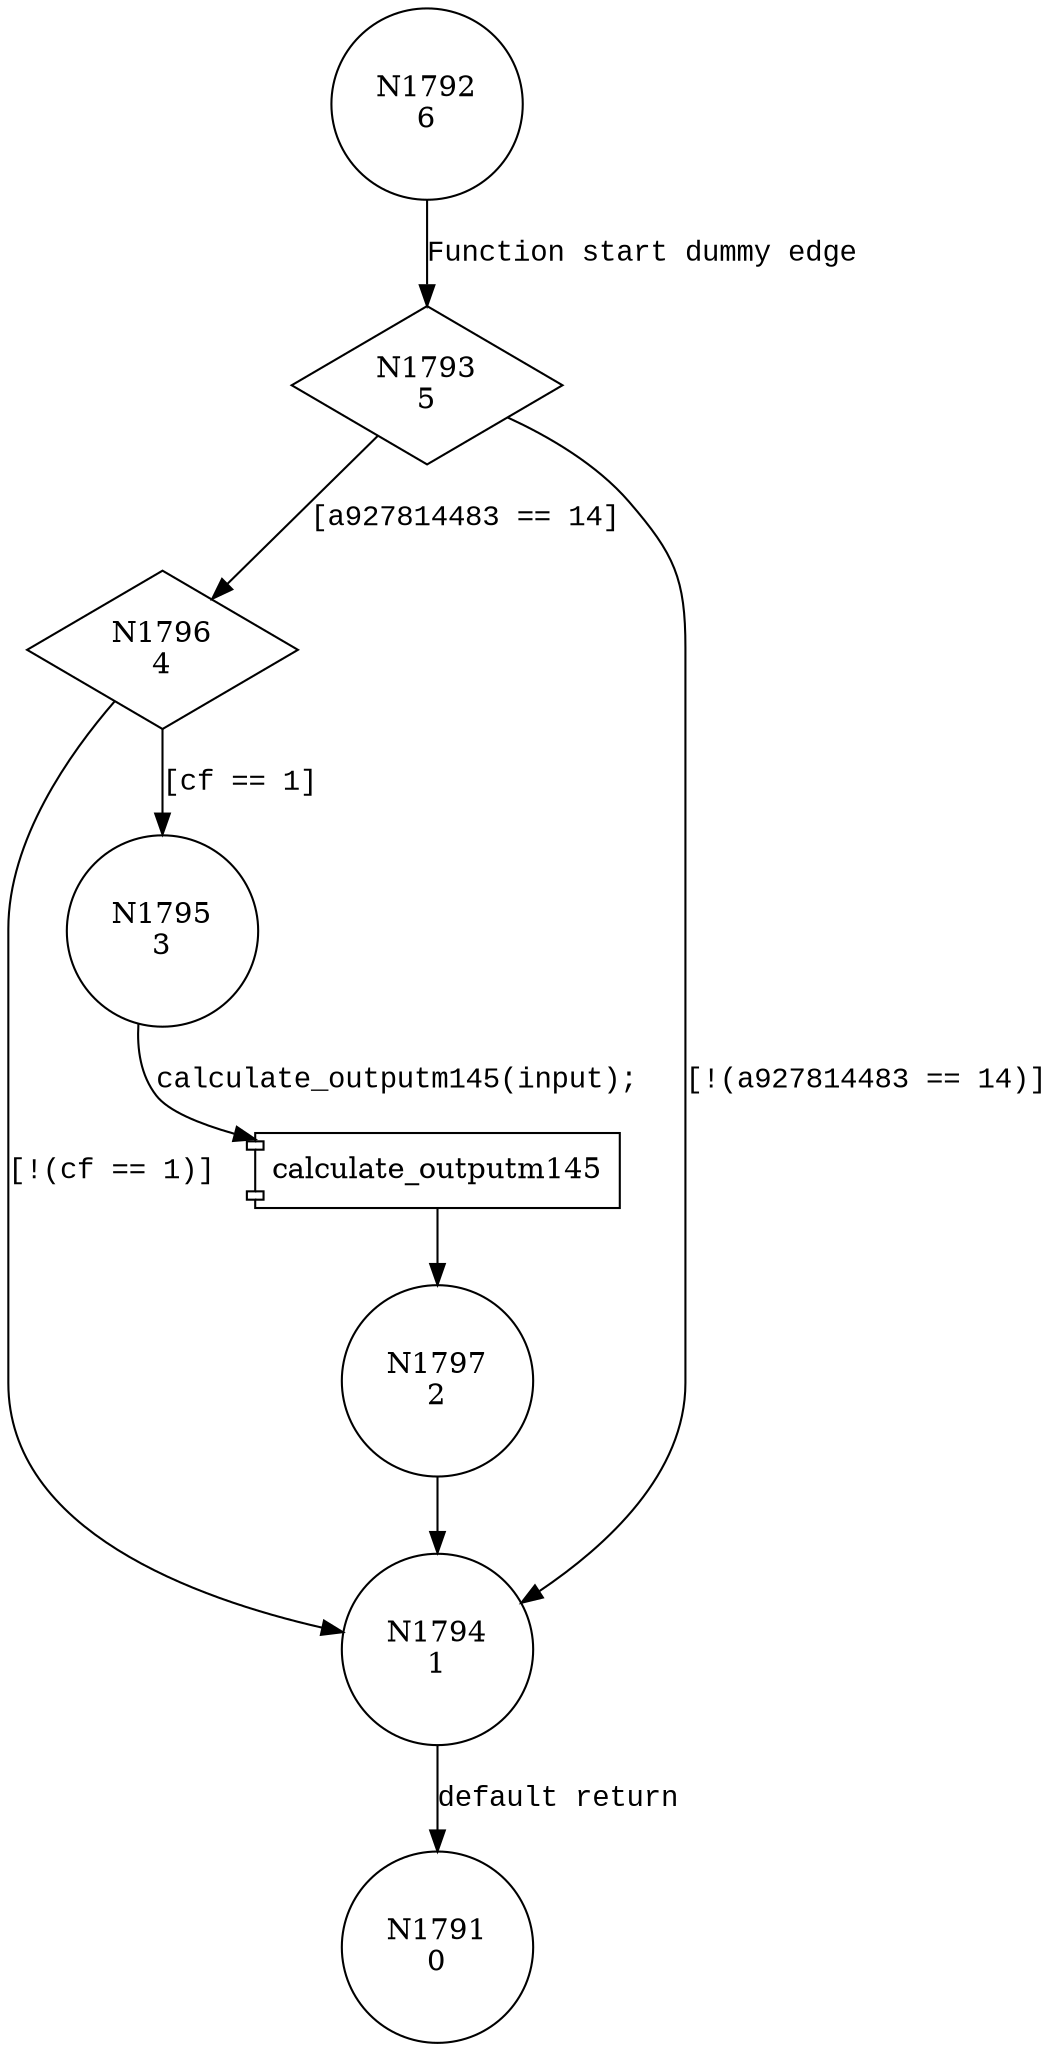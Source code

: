 digraph calculate_outputm30 {
1792 [shape="circle" label="N1792\n6"]
1793 [shape="diamond" label="N1793\n5"]
1796 [shape="diamond" label="N1796\n4"]
1794 [shape="circle" label="N1794\n1"]
1791 [shape="circle" label="N1791\n0"]
1795 [shape="circle" label="N1795\n3"]
1797 [shape="circle" label="N1797\n2"]
1792 -> 1793 [label="Function start dummy edge" fontname="Courier New"]
1793 -> 1796 [label="[a927814483 == 14]" fontname="Courier New"]
1793 -> 1794 [label="[!(a927814483 == 14)]" fontname="Courier New"]
1794 -> 1791 [label="default return" fontname="Courier New"]
1796 -> 1795 [label="[cf == 1]" fontname="Courier New"]
1796 -> 1794 [label="[!(cf == 1)]" fontname="Courier New"]
100121 [shape="component" label="calculate_outputm145"]
1795 -> 100121 [label="calculate_outputm145(input);" fontname="Courier New"]
100121 -> 1797 [label="" fontname="Courier New"]
1797 -> 1794 [label="" fontname="Courier New"]
}